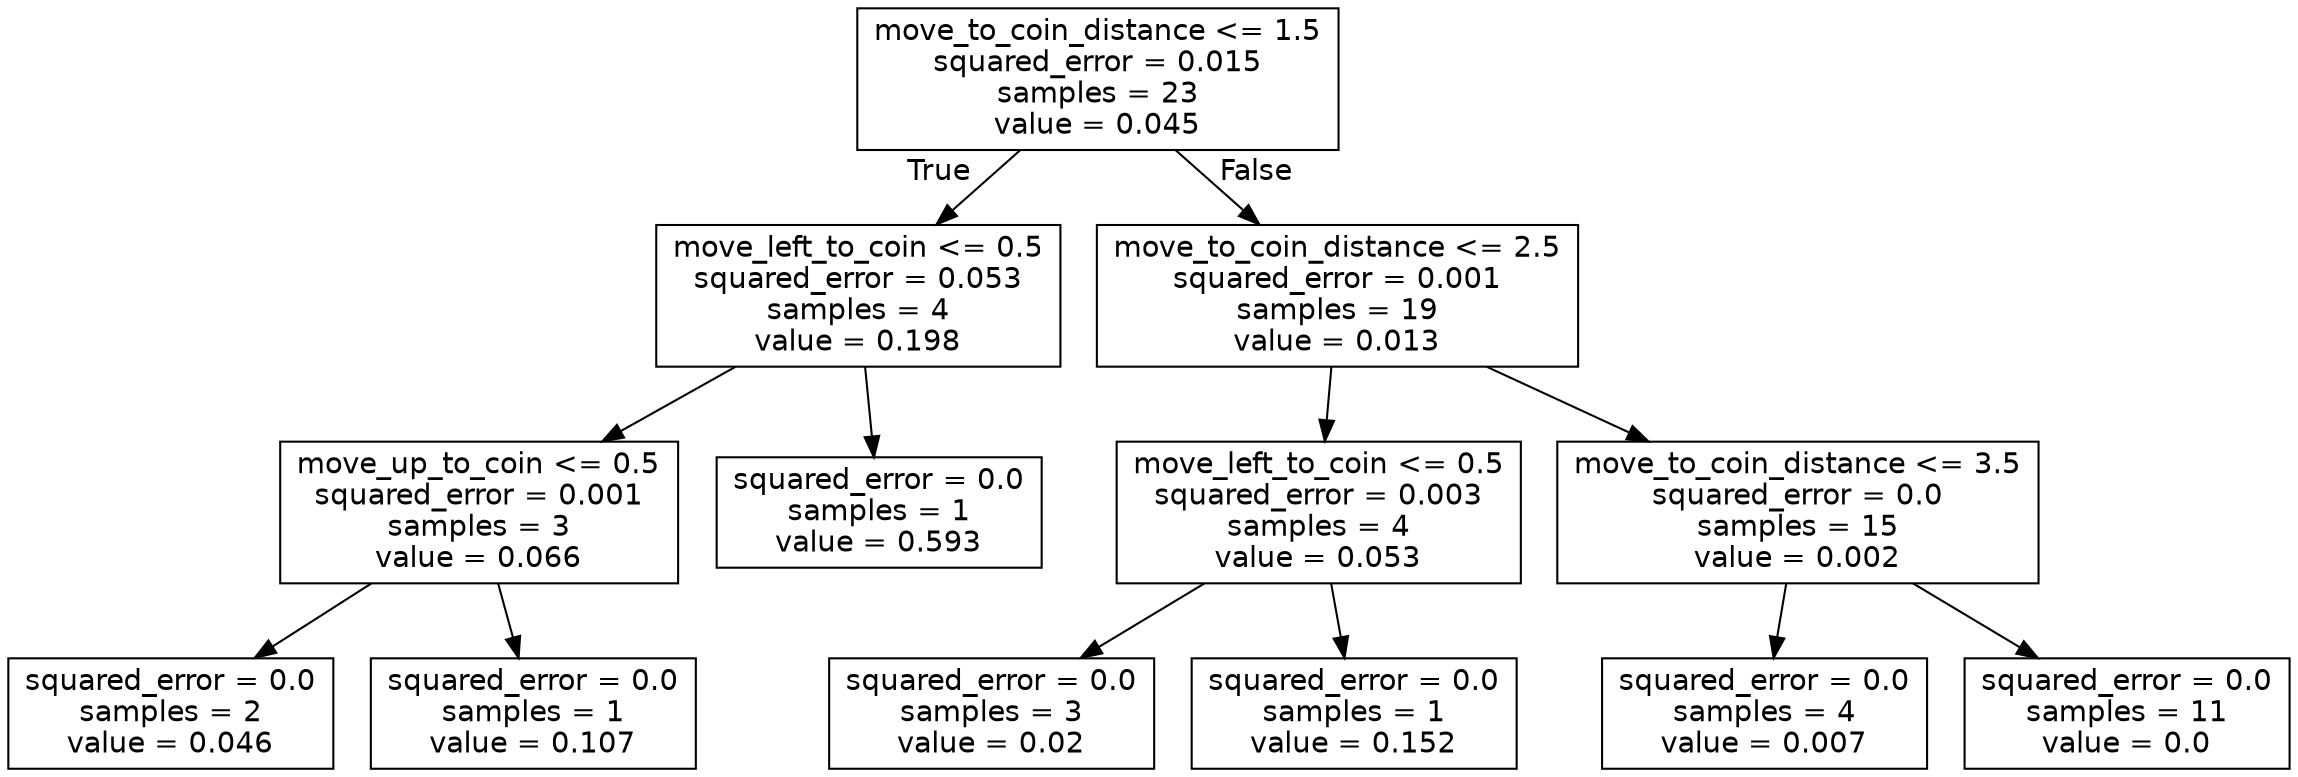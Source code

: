 digraph Tree {
node [shape=box, fontname="helvetica"] ;
edge [fontname="helvetica"] ;
0 [label="move_to_coin_distance <= 1.5\nsquared_error = 0.015\nsamples = 23\nvalue = 0.045"] ;
1 [label="move_left_to_coin <= 0.5\nsquared_error = 0.053\nsamples = 4\nvalue = 0.198"] ;
0 -> 1 [labeldistance=2.5, labelangle=45, headlabel="True"] ;
2 [label="move_up_to_coin <= 0.5\nsquared_error = 0.001\nsamples = 3\nvalue = 0.066"] ;
1 -> 2 ;
3 [label="squared_error = 0.0\nsamples = 2\nvalue = 0.046"] ;
2 -> 3 ;
4 [label="squared_error = 0.0\nsamples = 1\nvalue = 0.107"] ;
2 -> 4 ;
5 [label="squared_error = 0.0\nsamples = 1\nvalue = 0.593"] ;
1 -> 5 ;
6 [label="move_to_coin_distance <= 2.5\nsquared_error = 0.001\nsamples = 19\nvalue = 0.013"] ;
0 -> 6 [labeldistance=2.5, labelangle=-45, headlabel="False"] ;
7 [label="move_left_to_coin <= 0.5\nsquared_error = 0.003\nsamples = 4\nvalue = 0.053"] ;
6 -> 7 ;
8 [label="squared_error = 0.0\nsamples = 3\nvalue = 0.02"] ;
7 -> 8 ;
9 [label="squared_error = 0.0\nsamples = 1\nvalue = 0.152"] ;
7 -> 9 ;
10 [label="move_to_coin_distance <= 3.5\nsquared_error = 0.0\nsamples = 15\nvalue = 0.002"] ;
6 -> 10 ;
11 [label="squared_error = 0.0\nsamples = 4\nvalue = 0.007"] ;
10 -> 11 ;
12 [label="squared_error = 0.0\nsamples = 11\nvalue = 0.0"] ;
10 -> 12 ;
}